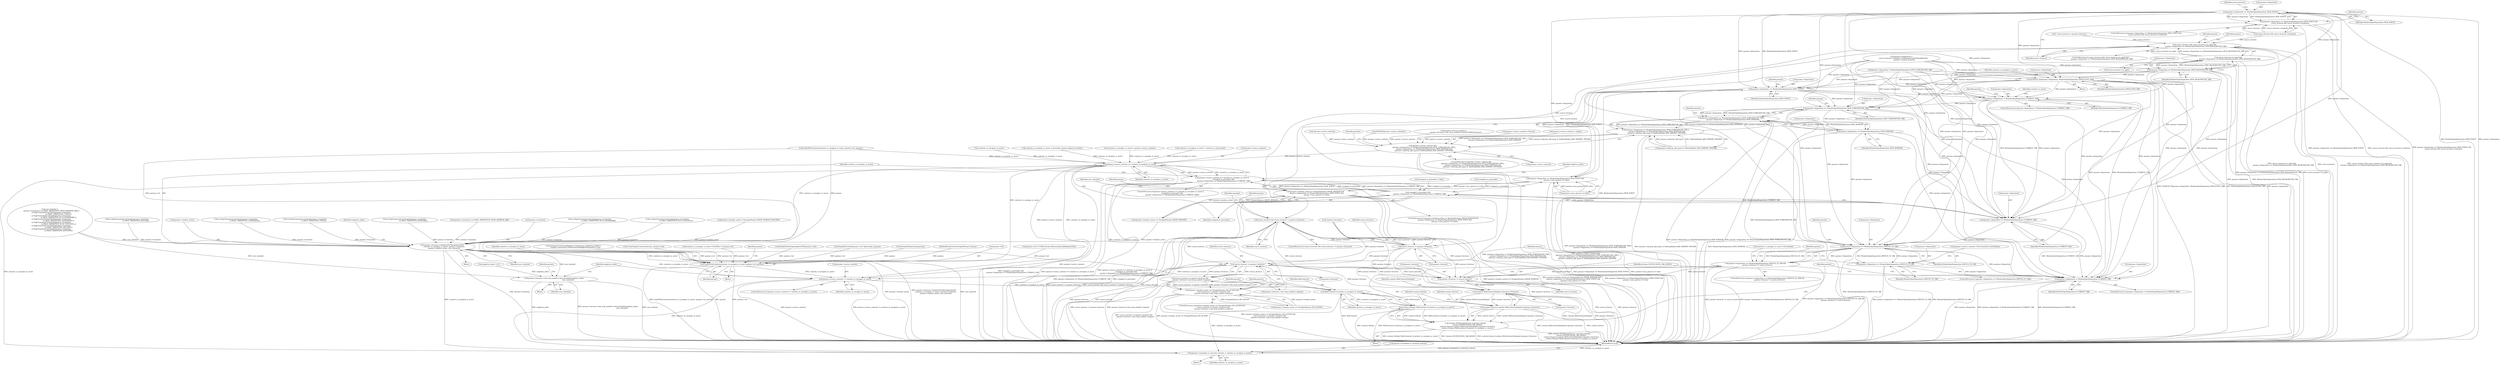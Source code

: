 digraph "1_Chrome_c552cd7b8a0862f6b3c8c6a07f98bda3721101eb_0@del" {
"1000144" [label="(Call,params->disposition == WindowOpenDisposition::NEW_POPUP)"];
"1000143" [label="(Call,params->disposition == WindowOpenDisposition::NEW_POPUP &&\n      source_browser && source_browser->window())"];
"1000166" [label="(Call,params->disposition == WindowOpenDisposition::NEW_BACKGROUND_TAB)"];
"1000164" [label="(Call,source_browser->is_app() &&\n      params->disposition == WindowOpenDisposition::NEW_BACKGROUND_TAB)"];
"1000162" [label="(Call,source_browser && source_browser->is_app() &&\n      params->disposition == WindowOpenDisposition::NEW_BACKGROUND_TAB)"];
"1000238" [label="(Call,source_browser && source_browser != params->browser)"];
"1000319" [label="(Call,source_browser != params->browser)"];
"1000318" [label="(Call,source_browser != params->browser &&\n      params->browser->tab_strip_model()->empty())"];
"1000312" [label="(Call,params->window_action == NavigateParams::NO_ACTION &&\n      source_browser != params->browser &&\n      params->browser->tab_strip_model()->empty())"];
"1000569" [label="(Call,params->browser != source_browser)"];
"1000563" [label="(Call,params->disposition == WindowOpenDisposition::SWITCH_TO_TAB &&\n        params->browser != source_browser)"];
"1000650" [label="(Call,content::WebContentsDelegate>(params->browser))"];
"1000648" [label="(Call,content::Source<content::WebContentsDelegate>(params->browser))"];
"1000646" [label="(Call,content::NotificationService::current()->Notify(\n        chrome::NOTIFICATION_TAB_ADDED,\n        content::Source<content::WebContentsDelegate>(params->browser),\n        content::Details<WebContents>(contents_to_navigate_or_insert)))"];
"1000240" [label="(Call,source_browser != params->browser)"];
"1000201" [label="(Call,DCHECK_EQ(params->disposition, WindowOpenDisposition::SINGLETON_TAB))"];
"1000339" [label="(Call,params->disposition == WindowOpenDisposition::NEW_POPUP)"];
"1000338" [label="(Call,params->disposition == WindowOpenDisposition::NEW_POPUP &&\n      params->user_gesture == false)"];
"1000332" [label="(Call,params->window_action == NavigateParams::SHOW_WINDOW &&\n      params->disposition == WindowOpenDisposition::NEW_POPUP &&\n      params->user_gesture == false)"];
"1000411" [label="(Call,params->disposition != WindowOpenDisposition::CURRENT_TAB)"];
"1000484" [label="(Call,params->disposition == WindowOpenDisposition::NEW_FOREGROUND_TAB)"];
"1000483" [label="(Call,params->disposition == WindowOpenDisposition::NEW_FOREGROUND_TAB ||\n       params->disposition == WindowOpenDisposition::NEW_WINDOW)"];
"1000482" [label="(Call,(params->disposition == WindowOpenDisposition::NEW_FOREGROUND_TAB ||\n       params->disposition == WindowOpenDisposition::NEW_WINDOW) &&\n      (params->tabstrip_add_types & TabStripModel::ADD_INHERIT_OPENER))"];
"1000478" [label="(Call,params->source_contents &&\n      (params->disposition == WindowOpenDisposition::NEW_FOREGROUND_TAB ||\n       params->disposition == WindowOpenDisposition::NEW_WINDOW) &&\n      (params->tabstrip_add_types & TabStripModel::ADD_INHERIT_OPENER))"];
"1000502" [label="(Call,params->source_contents == contents_to_navigate_or_insert)"];
"1000501" [label="(Call,params->source_contents == contents_to_navigate_or_insert ||\n      (swapped_in_prerender &&\n       params->disposition == WindowOpenDisposition::CURRENT_TAB))"];
"1000515" [label="(Call,params->browser->UpdateUIForNavigationInTab(\n        contents_to_navigate_or_insert, params->transition,\n        params->window_action, user_initiated))"];
"1000599" [label="(Call,LoadURLInContents(contents_to_navigate_or_insert, params->url, params))"];
"1000606" [label="(Call,params->source_contents != contents_to_navigate_or_insert)"];
"1000657" [label="(Call,WebContents>(contents_to_navigate_or_insert))"];
"1000655" [label="(Call,content::Details<WebContents>(contents_to_navigate_or_insert))"];
"1000660" [label="(Call,params->navigated_or_inserted_contents = contents_to_navigate_or_insert)"];
"1000612" [label="(Call,params->browser->tab_strip_model()->ActivateTabAt(singleton_index,\n                                                        user_initiated))"];
"1000489" [label="(Call,params->disposition == WindowOpenDisposition::NEW_WINDOW)"];
"1000509" [label="(Call,params->disposition == WindowOpenDisposition::CURRENT_TAB)"];
"1000507" [label="(Call,swapped_in_prerender &&\n       params->disposition == WindowOpenDisposition::CURRENT_TAB)"];
"1000564" [label="(Call,params->disposition == WindowOpenDisposition::SWITCH_TO_TAB)"];
"1000616" [label="(Call,params->disposition == WindowOpenDisposition::SWITCH_TO_TAB)"];
"1000640" [label="(Call,params->disposition != WindowOpenDisposition::CURRENT_TAB)"];
"1000520" [label="(Call,params->window_action)"];
"1000377" [label="(Call,ui::PageTransitionCoreTypeIs(params->transition,\n                                   ui::PAGE_TRANSITION_GENERATED))"];
"1000410" [label="(ControlStructure,if (params->disposition != WindowOpenDisposition::CURRENT_TAB))"];
"1000163" [label="(Identifier,source_browser)"];
"1000365" [label="(Call,ui::PageTransitionCoreTypeIs(params->transition,\n                                   ui::PAGE_TRANSITION_TYPED))"];
"1000200" [label="(Block,)"];
"1000102" [label="(Block,)"];
"1000559" [label="(Identifier,singleton_index)"];
"1000394" [label="(Call,ui::PageTransitionCoreTypeIs(params->transition,\n                                   ui::PAGE_TRANSITION_KEYWORD))"];
"1000150" [label="(Identifier,source_browser)"];
"1000608" [label="(Identifier,params)"];
"1000570" [label="(Call,params->browser)"];
"1000238" [label="(Call,source_browser && source_browser != params->browser)"];
"1000576" [label="(Identifier,params)"];
"1000485" [label="(Call,params->disposition)"];
"1000500" [label="(ControlStructure,if (params->source_contents == contents_to_navigate_or_insert ||\n      (swapped_in_prerender &&\n       params->disposition == WindowOpenDisposition::CURRENT_TAB)))"];
"1000419" [label="(Call,CreateTargetContents(*params, params->url))"];
"1000313" [label="(Call,params->window_action == NavigateParams::NO_ACTION)"];
"1000659" [label="(Identifier,contents_to_navigate_or_insert)"];
"1000104" [label="(Call,* source_browser = params->browser)"];
"1000652" [label="(Call,params->browser)"];
"1000240" [label="(Call,source_browser != params->browser)"];
"1000320" [label="(Identifier,source_browser)"];
"1000359" [label="(Call,params->transition & ui::PAGE_TRANSITION_FROM_ADDRESS_BAR)"];
"1000514" [label="(Block,)"];
"1000593" [label="(Call,contents_to_navigate_or_insert->GetURL() != params->url)"];
"1000483" [label="(Call,params->disposition == WindowOpenDisposition::NEW_FOREGROUND_TAB ||\n       params->disposition == WindowOpenDisposition::NEW_WINDOW)"];
"1000205" [label="(Identifier,WindowOpenDisposition::SINGLETON_TAB)"];
"1000569" [label="(Call,params->browser != source_browser)"];
"1000611" [label="(Block,)"];
"1000482" [label="(Call,(params->disposition == WindowOpenDisposition::NEW_FOREGROUND_TAB ||\n       params->disposition == WindowOpenDisposition::NEW_WINDOW) &&\n      (params->tabstrip_add_types & TabStripModel::ADD_INHERIT_OPENER))"];
"1000615" [label="(ControlStructure,if (params->disposition == WindowOpenDisposition::SWITCH_TO_TAB))"];
"1000641" [label="(Call,params->disposition)"];
"1000202" [label="(Call,params->disposition)"];
"1000607" [label="(Call,params->source_contents)"];
"1000450" [label="(Call,contents_to_navigate_or_insert = prerender_params.replaced_contents)"];
"1000201" [label="(Call,DCHECK_EQ(params->disposition, WindowOpenDisposition::SINGLETON_TAB))"];
"1000149" [label="(Call,source_browser && source_browser->window())"];
"1000418" [label="(Identifier,contents_to_insert)"];
"1000469" [label="(Call,LoadURLInContents(contents_to_navigate_or_insert, params->url, params))"];
"1000664" [label="(Identifier,contents_to_navigate_or_insert)"];
"1000478" [label="(Call,params->source_contents &&\n      (params->disposition == WindowOpenDisposition::NEW_FOREGROUND_TAB ||\n       params->disposition == WindowOpenDisposition::NEW_WINDOW) &&\n      (params->tabstrip_add_types & TabStripModel::ADD_INHERIT_OPENER))"];
"1000502" [label="(Call,params->source_contents == contents_to_navigate_or_insert)"];
"1000340" [label="(Call,params->disposition)"];
"1000187" [label="(Call,params->source_contents =\n        params->browser->tab_strip_model()->GetActiveWebContents())"];
"1000649" [label="(Identifier,content::Source)"];
"1000356" [label="(Call,user_initiated =\n      params->transition & ui::PAGE_TRANSITION_FROM_ADDRESS_BAR ||\n      ui::PageTransitionCoreTypeIs(params->transition,\n                                   ui::PAGE_TRANSITION_TYPED) ||\n      ui::PageTransitionCoreTypeIs(params->transition,\n                                   ui::PAGE_TRANSITION_AUTO_BOOKMARK) ||\n      ui::PageTransitionCoreTypeIs(params->transition,\n                                   ui::PAGE_TRANSITION_GENERATED) ||\n      ui::PageTransitionCoreTypeIs(params->transition,\n                                   ui::PAGE_TRANSITION_AUTO_TOPLEVEL) ||\n      ui::PageTransitionCoreTypeIs(params->transition,\n                                   ui::PAGE_TRANSITION_RELOAD) ||\n      ui::PageTransitionCoreTypeIs(params->transition,\n                                   ui::PAGE_TRANSITION_KEYWORD))"];
"1000605" [label="(ControlStructure,if (params->source_contents != contents_to_navigate_or_insert))"];
"1000573" [label="(Identifier,source_browser)"];
"1000617" [label="(Call,params->disposition)"];
"1000564" [label="(Call,params->disposition == WindowOpenDisposition::SWITCH_TO_TAB)"];
"1000610" [label="(Identifier,contents_to_navigate_or_insert)"];
"1000614" [label="(Identifier,user_initiated)"];
"1000517" [label="(Call,params->transition)"];
"1000624" [label="(Call,params->source_contents->GetController().CanGoBack())"];
"1000464" [label="(Call,HandleNonNavigationAboutURL(params->url))"];
"1000499" [label="(Call,params->source_contents->Focus())"];
"1000331" [label="(ControlStructure,if (params->window_action == NavigateParams::SHOW_WINDOW &&\n      params->disposition == WindowOpenDisposition::NEW_POPUP &&\n      params->user_gesture == false))"];
"1000442" [label="(Call,SwapInPrerender(params->url, &prerender_params))"];
"1000490" [label="(Call,params->disposition)"];
"1000309" [label="(Call,NormalizeDisposition(params))"];
"1000318" [label="(Call,source_browser != params->browser &&\n      params->browser->tab_strip_model()->empty())"];
"1000580" [label="(Call,contents_to_navigate_or_insert->IsCrashed())"];
"1000286" [label="(Call,params->source_contents = nullptr)"];
"1000665" [label="(MethodReturn,void)"];
"1000339" [label="(Call,params->disposition == WindowOpenDisposition::NEW_POPUP)"];
"1000241" [label="(Identifier,source_browser)"];
"1000237" [label="(ControlStructure,if (source_browser && source_browser != params->browser))"];
"1000644" [label="(Identifier,WindowOpenDisposition::CURRENT_TAB)"];
"1000164" [label="(Call,source_browser->is_app() &&\n      params->disposition == WindowOpenDisposition::NEW_BACKGROUND_TAB)"];
"1000170" [label="(Identifier,WindowOpenDisposition::NEW_BACKGROUND_TAB)"];
"1000335" [label="(Identifier,params)"];
"1000179" [label="(Call,!params->source_contents)"];
"1000166" [label="(Call,params->disposition == WindowOpenDisposition::NEW_BACKGROUND_TAB)"];
"1000493" [label="(Identifier,WindowOpenDisposition::NEW_WINDOW)"];
"1000101" [label="(MethodParameterIn,NavigateParams* params)"];
"1000172" [label="(Call,params->disposition = WindowOpenDisposition::NEW_FOREGROUND_TAB)"];
"1000558" [label="(Call,singleton_index >= 0)"];
"1000161" [label="(ControlStructure,if (source_browser && source_browser->is_app() &&\n      params->disposition == WindowOpenDisposition::NEW_BACKGROUND_TAB))"];
"1000565" [label="(Call,params->disposition)"];
"1000434" [label="(Call,contents_to_navigate_or_insert = params->source_contents)"];
"1000239" [label="(Identifier,source_browser)"];
"1000153" [label="(Call,params->disposition =\n        source_browser->window()->GetDispositionForPopupBounds(\n            params->window_bounds))"];
"1000506" [label="(Identifier,contents_to_navigate_or_insert)"];
"1000601" [label="(Call,params->url)"];
"1000645" [label="(Block,)"];
"1000660" [label="(Call,params->navigated_or_inserted_contents = contents_to_navigate_or_insert)"];
"1000148" [label="(Identifier,WindowOpenDisposition::NEW_POPUP)"];
"1000248" [label="(Identifier,manager)"];
"1000647" [label="(Identifier,chrome::NOTIFICATION_TAB_ADDED)"];
"1000136" [label="(Call,params->url = GURL(chrome::kExtensionInvalidRequestURL))"];
"1000504" [label="(Identifier,params)"];
"1000371" [label="(Call,ui::PageTransitionCoreTypeIs(params->transition,\n                                   ui::PAGE_TRANSITION_AUTO_BOOKMARK))"];
"1000411" [label="(Call,params->disposition != WindowOpenDisposition::CURRENT_TAB)"];
"1000523" [label="(Identifier,user_initiated)"];
"1000604" [label="(Identifier,params)"];
"1000513" [label="(Identifier,WindowOpenDisposition::CURRENT_TAB)"];
"1000477" [label="(ControlStructure,if (params->source_contents &&\n      (params->disposition == WindowOpenDisposition::NEW_FOREGROUND_TAB ||\n       params->disposition == WindowOpenDisposition::NEW_WINDOW) &&\n      (params->tabstrip_add_types & TabStripModel::ADD_INHERIT_OPENER)))"];
"1000430" [label="(Call,DCHECK(params->source_contents))"];
"1000144" [label="(Call,params->disposition == WindowOpenDisposition::NEW_POPUP)"];
"1000324" [label="(Call,params->browser->tab_strip_model()->empty())"];
"1000656" [label="(Identifier,content::Details)"];
"1000383" [label="(Call,ui::PageTransitionCoreTypeIs(params->transition,\n                                   ui::PAGE_TRANSITION_AUTO_TOPLEVEL))"];
"1000165" [label="(Call,source_browser->is_app())"];
"1000563" [label="(Call,params->disposition == WindowOpenDisposition::SWITCH_TO_TAB &&\n        params->browser != source_browser)"];
"1000332" [label="(Call,params->window_action == NavigateParams::SHOW_WINDOW &&\n      params->disposition == WindowOpenDisposition::NEW_POPUP &&\n      params->user_gesture == false)"];
"1000620" [label="(Identifier,WindowOpenDisposition::SWITCH_TO_TAB)"];
"1000639" [label="(ControlStructure,if (params->disposition != WindowOpenDisposition::CURRENT_TAB))"];
"1000648" [label="(Call,content::Source<content::WebContentsDelegate>(params->browser))"];
"1000562" [label="(ControlStructure,if (params->disposition == WindowOpenDisposition::SWITCH_TO_TAB &&\n        params->browser != source_browser))"];
"1000642" [label="(Identifier,params)"];
"1000425" [label="(Call,contents_to_navigate_or_insert = contents_to_insert.get())"];
"1000142" [label="(ControlStructure,if (params->disposition == WindowOpenDisposition::NEW_POPUP &&\n      source_browser && source_browser->window()))"];
"1000496" [label="(Identifier,params)"];
"1000501" [label="(Call,params->source_contents == contents_to_navigate_or_insert ||\n      (swapped_in_prerender &&\n       params->disposition == WindowOpenDisposition::CURRENT_TAB))"];
"1000598" [label="(Block,)"];
"1000618" [label="(Identifier,params)"];
"1000346" [label="(Identifier,params)"];
"1000415" [label="(Identifier,WindowOpenDisposition::CURRENT_TAB)"];
"1000491" [label="(Identifier,params)"];
"1000650" [label="(Call,content::WebContentsDelegate>(params->browser))"];
"1000612" [label="(Call,params->browser->tab_strip_model()->ActivateTabAt(singleton_index,\n                                                        user_initiated))"];
"1000344" [label="(Call,params->user_gesture == false)"];
"1000510" [label="(Call,params->disposition)"];
"1000503" [label="(Call,params->source_contents)"];
"1000599" [label="(Call,LoadURLInContents(contents_to_navigate_or_insert, params->url, params))"];
"1000432" [label="(Identifier,params)"];
"1000489" [label="(Call,params->disposition == WindowOpenDisposition::NEW_WINDOW)"];
"1000606" [label="(Call,params->source_contents != contents_to_navigate_or_insert)"];
"1000509" [label="(Call,params->disposition == WindowOpenDisposition::CURRENT_TAB)"];
"1000661" [label="(Call,params->navigated_or_inserted_contents)"];
"1000400" [label="(Call,swapped_in_prerender = false)"];
"1000143" [label="(Call,params->disposition == WindowOpenDisposition::NEW_POPUP &&\n      source_browser && source_browser->window())"];
"1000412" [label="(Call,params->disposition)"];
"1000515" [label="(Call,params->browser->UpdateUIForNavigationInTab(\n        contents_to_navigate_or_insert, params->transition,\n        params->window_action, user_initiated))"];
"1000571" [label="(Identifier,params)"];
"1000312" [label="(Call,params->window_action == NavigateParams::NO_ACTION &&\n      source_browser != params->browser &&\n      params->browser->tab_strip_model()->empty())"];
"1000350" [label="(Call,params->window_action = NavigateParams::SHOW_WINDOW_INACTIVE)"];
"1000616" [label="(Call,params->disposition == WindowOpenDisposition::SWITCH_TO_TAB)"];
"1000174" [label="(Identifier,params)"];
"1000321" [label="(Call,params->browser)"];
"1000657" [label="(Call,WebContents>(contents_to_navigate_or_insert))"];
"1000600" [label="(Identifier,contents_to_navigate_or_insert)"];
"1000640" [label="(Call,params->disposition != WindowOpenDisposition::CURRENT_TAB)"];
"1000145" [label="(Call,params->disposition)"];
"1000222" [label="(Call,!params->browser)"];
"1000613" [label="(Identifier,singleton_index)"];
"1000516" [label="(Identifier,contents_to_navigate_or_insert)"];
"1000357" [label="(Identifier,user_initiated)"];
"1000507" [label="(Call,swapped_in_prerender &&\n       params->disposition == WindowOpenDisposition::CURRENT_TAB)"];
"1000338" [label="(Call,params->disposition == WindowOpenDisposition::NEW_POPUP &&\n      params->user_gesture == false)"];
"1000207" [label="(Identifier,contents_to_navigate_or_insert)"];
"1000527" [label="(Identifier,singleton_index)"];
"1000343" [label="(Identifier,WindowOpenDisposition::NEW_POPUP)"];
"1000459" [label="(Call,!swapped_in_prerender)"];
"1000181" [label="(Identifier,params)"];
"1000389" [label="(Call,ui::PageTransitionCoreTypeIs(params->transition,\n                                   ui::PAGE_TRANSITION_RELOAD))"];
"1000333" [label="(Call,params->window_action == NavigateParams::SHOW_WINDOW)"];
"1000328" [label="(Identifier,params)"];
"1000488" [label="(Identifier,WindowOpenDisposition::NEW_FOREGROUND_TAB)"];
"1000508" [label="(Identifier,swapped_in_prerender)"];
"1000319" [label="(Call,source_browser != params->browser)"];
"1000484" [label="(Call,params->disposition == WindowOpenDisposition::NEW_FOREGROUND_TAB)"];
"1000655" [label="(Call,content::Details<WebContents>(contents_to_navigate_or_insert))"];
"1000352" [label="(Identifier,params)"];
"1000479" [label="(Call,params->source_contents)"];
"1000646" [label="(Call,content::NotificationService::current()->Notify(\n        chrome::NOTIFICATION_TAB_ADDED,\n        content::Source<content::WebContentsDelegate>(params->browser),\n        content::Details<WebContents>(contents_to_navigate_or_insert)))"];
"1000278" [label="(Identifier,params)"];
"1000658" [label="(Identifier,WebContents)"];
"1000167" [label="(Call,params->disposition)"];
"1000128" [label="(Call,extensions::ExtensionRegistry::Get(params->initiating_profile)->\n        enabled_extensions().GetExtensionOrAppByURL(params->url))"];
"1000242" [label="(Call,params->browser)"];
"1000311" [label="(ControlStructure,if (params->window_action == NavigateParams::NO_ACTION &&\n      source_browser != params->browser &&\n      params->browser->tab_strip_model()->empty()))"];
"1000568" [label="(Identifier,WindowOpenDisposition::SWITCH_TO_TAB)"];
"1000651" [label="(Identifier,content::WebContentsDelegate)"];
"1000494" [label="(Call,params->tabstrip_add_types & TabStripModel::ADD_INHERIT_OPENER)"];
"1000162" [label="(Call,source_browser && source_browser->is_app() &&\n      params->disposition == WindowOpenDisposition::NEW_BACKGROUND_TAB)"];
"1000404" [label="(Call,!contents_to_navigate_or_insert)"];
"1000155" [label="(Identifier,params)"];
"1000662" [label="(Identifier,params)"];
"1000144" -> "1000143"  [label="AST: "];
"1000144" -> "1000148"  [label="CFG: "];
"1000145" -> "1000144"  [label="AST: "];
"1000148" -> "1000144"  [label="AST: "];
"1000150" -> "1000144"  [label="CFG: "];
"1000143" -> "1000144"  [label="CFG: "];
"1000144" -> "1000665"  [label="DDG: WindowOpenDisposition::NEW_POPUP"];
"1000144" -> "1000665"  [label="DDG: params->disposition"];
"1000144" -> "1000143"  [label="DDG: params->disposition"];
"1000144" -> "1000143"  [label="DDG: WindowOpenDisposition::NEW_POPUP"];
"1000144" -> "1000166"  [label="DDG: params->disposition"];
"1000144" -> "1000201"  [label="DDG: params->disposition"];
"1000144" -> "1000339"  [label="DDG: params->disposition"];
"1000144" -> "1000339"  [label="DDG: WindowOpenDisposition::NEW_POPUP"];
"1000144" -> "1000411"  [label="DDG: params->disposition"];
"1000144" -> "1000484"  [label="DDG: params->disposition"];
"1000144" -> "1000509"  [label="DDG: params->disposition"];
"1000144" -> "1000564"  [label="DDG: params->disposition"];
"1000144" -> "1000640"  [label="DDG: params->disposition"];
"1000143" -> "1000142"  [label="AST: "];
"1000143" -> "1000149"  [label="CFG: "];
"1000149" -> "1000143"  [label="AST: "];
"1000155" -> "1000143"  [label="CFG: "];
"1000163" -> "1000143"  [label="CFG: "];
"1000143" -> "1000665"  [label="DDG: params->disposition == WindowOpenDisposition::NEW_POPUP"];
"1000143" -> "1000665"  [label="DDG: source_browser && source_browser->window()"];
"1000143" -> "1000665"  [label="DDG: params->disposition == WindowOpenDisposition::NEW_POPUP &&\n      source_browser && source_browser->window()"];
"1000149" -> "1000143"  [label="DDG: source_browser"];
"1000149" -> "1000143"  [label="DDG: source_browser->window()"];
"1000166" -> "1000164"  [label="AST: "];
"1000166" -> "1000170"  [label="CFG: "];
"1000167" -> "1000166"  [label="AST: "];
"1000170" -> "1000166"  [label="AST: "];
"1000164" -> "1000166"  [label="CFG: "];
"1000166" -> "1000665"  [label="DDG: params->disposition"];
"1000166" -> "1000665"  [label="DDG: WindowOpenDisposition::NEW_BACKGROUND_TAB"];
"1000166" -> "1000164"  [label="DDG: params->disposition"];
"1000166" -> "1000164"  [label="DDG: WindowOpenDisposition::NEW_BACKGROUND_TAB"];
"1000153" -> "1000166"  [label="DDG: params->disposition"];
"1000166" -> "1000201"  [label="DDG: params->disposition"];
"1000166" -> "1000339"  [label="DDG: params->disposition"];
"1000166" -> "1000411"  [label="DDG: params->disposition"];
"1000166" -> "1000484"  [label="DDG: params->disposition"];
"1000166" -> "1000509"  [label="DDG: params->disposition"];
"1000166" -> "1000564"  [label="DDG: params->disposition"];
"1000166" -> "1000640"  [label="DDG: params->disposition"];
"1000164" -> "1000162"  [label="AST: "];
"1000164" -> "1000165"  [label="CFG: "];
"1000165" -> "1000164"  [label="AST: "];
"1000162" -> "1000164"  [label="CFG: "];
"1000164" -> "1000665"  [label="DDG: params->disposition == WindowOpenDisposition::NEW_BACKGROUND_TAB"];
"1000164" -> "1000665"  [label="DDG: source_browser->is_app()"];
"1000164" -> "1000162"  [label="DDG: source_browser->is_app()"];
"1000164" -> "1000162"  [label="DDG: params->disposition == WindowOpenDisposition::NEW_BACKGROUND_TAB"];
"1000162" -> "1000161"  [label="AST: "];
"1000162" -> "1000163"  [label="CFG: "];
"1000163" -> "1000162"  [label="AST: "];
"1000174" -> "1000162"  [label="CFG: "];
"1000181" -> "1000162"  [label="CFG: "];
"1000162" -> "1000665"  [label="DDG: source_browser->is_app() &&\n      params->disposition == WindowOpenDisposition::NEW_BACKGROUND_TAB"];
"1000162" -> "1000665"  [label="DDG: source_browser"];
"1000162" -> "1000665"  [label="DDG: source_browser && source_browser->is_app() &&\n      params->disposition == WindowOpenDisposition::NEW_BACKGROUND_TAB"];
"1000104" -> "1000162"  [label="DDG: source_browser"];
"1000149" -> "1000162"  [label="DDG: source_browser"];
"1000162" -> "1000238"  [label="DDG: source_browser"];
"1000162" -> "1000240"  [label="DDG: source_browser"];
"1000238" -> "1000237"  [label="AST: "];
"1000238" -> "1000239"  [label="CFG: "];
"1000238" -> "1000240"  [label="CFG: "];
"1000239" -> "1000238"  [label="AST: "];
"1000240" -> "1000238"  [label="AST: "];
"1000248" -> "1000238"  [label="CFG: "];
"1000278" -> "1000238"  [label="CFG: "];
"1000238" -> "1000665"  [label="DDG: source_browser"];
"1000238" -> "1000665"  [label="DDG: source_browser != params->browser"];
"1000238" -> "1000665"  [label="DDG: source_browser && source_browser != params->browser"];
"1000240" -> "1000238"  [label="DDG: source_browser"];
"1000240" -> "1000238"  [label="DDG: params->browser"];
"1000238" -> "1000319"  [label="DDG: source_browser"];
"1000238" -> "1000569"  [label="DDG: source_browser"];
"1000319" -> "1000318"  [label="AST: "];
"1000319" -> "1000321"  [label="CFG: "];
"1000320" -> "1000319"  [label="AST: "];
"1000321" -> "1000319"  [label="AST: "];
"1000324" -> "1000319"  [label="CFG: "];
"1000318" -> "1000319"  [label="CFG: "];
"1000319" -> "1000665"  [label="DDG: params->browser"];
"1000319" -> "1000665"  [label="DDG: source_browser"];
"1000319" -> "1000318"  [label="DDG: source_browser"];
"1000319" -> "1000318"  [label="DDG: params->browser"];
"1000222" -> "1000319"  [label="DDG: params->browser"];
"1000240" -> "1000319"  [label="DDG: params->browser"];
"1000319" -> "1000569"  [label="DDG: params->browser"];
"1000319" -> "1000569"  [label="DDG: source_browser"];
"1000319" -> "1000650"  [label="DDG: params->browser"];
"1000318" -> "1000312"  [label="AST: "];
"1000318" -> "1000324"  [label="CFG: "];
"1000324" -> "1000318"  [label="AST: "];
"1000312" -> "1000318"  [label="CFG: "];
"1000318" -> "1000665"  [label="DDG: source_browser != params->browser"];
"1000318" -> "1000665"  [label="DDG: params->browser->tab_strip_model()->empty()"];
"1000318" -> "1000312"  [label="DDG: source_browser != params->browser"];
"1000318" -> "1000312"  [label="DDG: params->browser->tab_strip_model()->empty()"];
"1000312" -> "1000311"  [label="AST: "];
"1000312" -> "1000313"  [label="CFG: "];
"1000313" -> "1000312"  [label="AST: "];
"1000328" -> "1000312"  [label="CFG: "];
"1000335" -> "1000312"  [label="CFG: "];
"1000312" -> "1000665"  [label="DDG: params->window_action == NavigateParams::NO_ACTION &&\n      source_browser != params->browser &&\n      params->browser->tab_strip_model()->empty()"];
"1000312" -> "1000665"  [label="DDG: source_browser != params->browser &&\n      params->browser->tab_strip_model()->empty()"];
"1000312" -> "1000665"  [label="DDG: params->window_action == NavigateParams::NO_ACTION"];
"1000313" -> "1000312"  [label="DDG: params->window_action"];
"1000313" -> "1000312"  [label="DDG: NavigateParams::NO_ACTION"];
"1000569" -> "1000563"  [label="AST: "];
"1000569" -> "1000573"  [label="CFG: "];
"1000570" -> "1000569"  [label="AST: "];
"1000573" -> "1000569"  [label="AST: "];
"1000563" -> "1000569"  [label="CFG: "];
"1000569" -> "1000665"  [label="DDG: params->browser"];
"1000569" -> "1000665"  [label="DDG: source_browser"];
"1000569" -> "1000563"  [label="DDG: params->browser"];
"1000569" -> "1000563"  [label="DDG: source_browser"];
"1000222" -> "1000569"  [label="DDG: params->browser"];
"1000240" -> "1000569"  [label="DDG: params->browser"];
"1000569" -> "1000650"  [label="DDG: params->browser"];
"1000563" -> "1000562"  [label="AST: "];
"1000563" -> "1000564"  [label="CFG: "];
"1000564" -> "1000563"  [label="AST: "];
"1000576" -> "1000563"  [label="CFG: "];
"1000580" -> "1000563"  [label="CFG: "];
"1000563" -> "1000665"  [label="DDG: params->disposition == WindowOpenDisposition::SWITCH_TO_TAB &&\n        params->browser != source_browser"];
"1000563" -> "1000665"  [label="DDG: params->browser != source_browser"];
"1000563" -> "1000665"  [label="DDG: params->disposition == WindowOpenDisposition::SWITCH_TO_TAB"];
"1000564" -> "1000563"  [label="DDG: params->disposition"];
"1000564" -> "1000563"  [label="DDG: WindowOpenDisposition::SWITCH_TO_TAB"];
"1000650" -> "1000648"  [label="AST: "];
"1000650" -> "1000652"  [label="CFG: "];
"1000651" -> "1000650"  [label="AST: "];
"1000652" -> "1000650"  [label="AST: "];
"1000648" -> "1000650"  [label="CFG: "];
"1000650" -> "1000665"  [label="DDG: content::WebContentsDelegate"];
"1000650" -> "1000665"  [label="DDG: params->browser"];
"1000650" -> "1000648"  [label="DDG: content::WebContentsDelegate"];
"1000650" -> "1000648"  [label="DDG: params->browser"];
"1000222" -> "1000650"  [label="DDG: params->browser"];
"1000240" -> "1000650"  [label="DDG: params->browser"];
"1000648" -> "1000646"  [label="AST: "];
"1000649" -> "1000648"  [label="AST: "];
"1000656" -> "1000648"  [label="CFG: "];
"1000648" -> "1000665"  [label="DDG: content::WebContentsDelegate>(params->browser)"];
"1000648" -> "1000665"  [label="DDG: content::Source"];
"1000648" -> "1000646"  [label="DDG: content::Source"];
"1000648" -> "1000646"  [label="DDG: content::WebContentsDelegate>(params->browser)"];
"1000646" -> "1000645"  [label="AST: "];
"1000646" -> "1000655"  [label="CFG: "];
"1000647" -> "1000646"  [label="AST: "];
"1000655" -> "1000646"  [label="AST: "];
"1000662" -> "1000646"  [label="CFG: "];
"1000646" -> "1000665"  [label="DDG: content::NotificationService::current()->Notify(\n        chrome::NOTIFICATION_TAB_ADDED,\n        content::Source<content::WebContentsDelegate>(params->browser),\n        content::Details<WebContents>(contents_to_navigate_or_insert))"];
"1000646" -> "1000665"  [label="DDG: content::Details<WebContents>(contents_to_navigate_or_insert)"];
"1000646" -> "1000665"  [label="DDG: chrome::NOTIFICATION_TAB_ADDED"];
"1000646" -> "1000665"  [label="DDG: content::Source<content::WebContentsDelegate>(params->browser)"];
"1000655" -> "1000646"  [label="DDG: content::Details"];
"1000655" -> "1000646"  [label="DDG: WebContents>(contents_to_navigate_or_insert)"];
"1000240" -> "1000242"  [label="CFG: "];
"1000241" -> "1000240"  [label="AST: "];
"1000242" -> "1000240"  [label="AST: "];
"1000240" -> "1000665"  [label="DDG: params->browser"];
"1000222" -> "1000240"  [label="DDG: params->browser"];
"1000201" -> "1000200"  [label="AST: "];
"1000201" -> "1000205"  [label="CFG: "];
"1000202" -> "1000201"  [label="AST: "];
"1000205" -> "1000201"  [label="AST: "];
"1000207" -> "1000201"  [label="CFG: "];
"1000201" -> "1000665"  [label="DDG: DCHECK_EQ(params->disposition, WindowOpenDisposition::SINGLETON_TAB)"];
"1000201" -> "1000665"  [label="DDG: WindowOpenDisposition::SINGLETON_TAB"];
"1000201" -> "1000665"  [label="DDG: params->disposition"];
"1000153" -> "1000201"  [label="DDG: params->disposition"];
"1000172" -> "1000201"  [label="DDG: params->disposition"];
"1000201" -> "1000339"  [label="DDG: params->disposition"];
"1000201" -> "1000411"  [label="DDG: params->disposition"];
"1000201" -> "1000484"  [label="DDG: params->disposition"];
"1000201" -> "1000509"  [label="DDG: params->disposition"];
"1000201" -> "1000564"  [label="DDG: params->disposition"];
"1000201" -> "1000640"  [label="DDG: params->disposition"];
"1000339" -> "1000338"  [label="AST: "];
"1000339" -> "1000343"  [label="CFG: "];
"1000340" -> "1000339"  [label="AST: "];
"1000343" -> "1000339"  [label="AST: "];
"1000346" -> "1000339"  [label="CFG: "];
"1000338" -> "1000339"  [label="CFG: "];
"1000339" -> "1000665"  [label="DDG: WindowOpenDisposition::NEW_POPUP"];
"1000339" -> "1000338"  [label="DDG: params->disposition"];
"1000339" -> "1000338"  [label="DDG: WindowOpenDisposition::NEW_POPUP"];
"1000153" -> "1000339"  [label="DDG: params->disposition"];
"1000172" -> "1000339"  [label="DDG: params->disposition"];
"1000339" -> "1000411"  [label="DDG: params->disposition"];
"1000339" -> "1000484"  [label="DDG: params->disposition"];
"1000339" -> "1000509"  [label="DDG: params->disposition"];
"1000339" -> "1000564"  [label="DDG: params->disposition"];
"1000339" -> "1000640"  [label="DDG: params->disposition"];
"1000338" -> "1000332"  [label="AST: "];
"1000338" -> "1000344"  [label="CFG: "];
"1000344" -> "1000338"  [label="AST: "];
"1000332" -> "1000338"  [label="CFG: "];
"1000338" -> "1000665"  [label="DDG: params->disposition == WindowOpenDisposition::NEW_POPUP"];
"1000338" -> "1000665"  [label="DDG: params->user_gesture == false"];
"1000338" -> "1000332"  [label="DDG: params->disposition == WindowOpenDisposition::NEW_POPUP"];
"1000338" -> "1000332"  [label="DDG: params->user_gesture == false"];
"1000344" -> "1000338"  [label="DDG: params->user_gesture"];
"1000344" -> "1000338"  [label="DDG: false"];
"1000332" -> "1000331"  [label="AST: "];
"1000332" -> "1000333"  [label="CFG: "];
"1000333" -> "1000332"  [label="AST: "];
"1000352" -> "1000332"  [label="CFG: "];
"1000357" -> "1000332"  [label="CFG: "];
"1000332" -> "1000665"  [label="DDG: params->window_action == NavigateParams::SHOW_WINDOW"];
"1000332" -> "1000665"  [label="DDG: params->window_action == NavigateParams::SHOW_WINDOW &&\n      params->disposition == WindowOpenDisposition::NEW_POPUP &&\n      params->user_gesture == false"];
"1000332" -> "1000665"  [label="DDG: params->disposition == WindowOpenDisposition::NEW_POPUP &&\n      params->user_gesture == false"];
"1000333" -> "1000332"  [label="DDG: params->window_action"];
"1000333" -> "1000332"  [label="DDG: NavigateParams::SHOW_WINDOW"];
"1000411" -> "1000410"  [label="AST: "];
"1000411" -> "1000415"  [label="CFG: "];
"1000412" -> "1000411"  [label="AST: "];
"1000415" -> "1000411"  [label="AST: "];
"1000418" -> "1000411"  [label="CFG: "];
"1000432" -> "1000411"  [label="CFG: "];
"1000153" -> "1000411"  [label="DDG: params->disposition"];
"1000172" -> "1000411"  [label="DDG: params->disposition"];
"1000411" -> "1000484"  [label="DDG: params->disposition"];
"1000411" -> "1000509"  [label="DDG: params->disposition"];
"1000411" -> "1000509"  [label="DDG: WindowOpenDisposition::CURRENT_TAB"];
"1000411" -> "1000564"  [label="DDG: params->disposition"];
"1000411" -> "1000640"  [label="DDG: params->disposition"];
"1000411" -> "1000640"  [label="DDG: WindowOpenDisposition::CURRENT_TAB"];
"1000484" -> "1000483"  [label="AST: "];
"1000484" -> "1000488"  [label="CFG: "];
"1000485" -> "1000484"  [label="AST: "];
"1000488" -> "1000484"  [label="AST: "];
"1000491" -> "1000484"  [label="CFG: "];
"1000483" -> "1000484"  [label="CFG: "];
"1000484" -> "1000665"  [label="DDG: WindowOpenDisposition::NEW_FOREGROUND_TAB"];
"1000484" -> "1000483"  [label="DDG: params->disposition"];
"1000484" -> "1000483"  [label="DDG: WindowOpenDisposition::NEW_FOREGROUND_TAB"];
"1000153" -> "1000484"  [label="DDG: params->disposition"];
"1000172" -> "1000484"  [label="DDG: params->disposition"];
"1000484" -> "1000489"  [label="DDG: params->disposition"];
"1000484" -> "1000509"  [label="DDG: params->disposition"];
"1000484" -> "1000564"  [label="DDG: params->disposition"];
"1000484" -> "1000640"  [label="DDG: params->disposition"];
"1000483" -> "1000482"  [label="AST: "];
"1000483" -> "1000489"  [label="CFG: "];
"1000489" -> "1000483"  [label="AST: "];
"1000496" -> "1000483"  [label="CFG: "];
"1000482" -> "1000483"  [label="CFG: "];
"1000483" -> "1000665"  [label="DDG: params->disposition == WindowOpenDisposition::NEW_WINDOW"];
"1000483" -> "1000665"  [label="DDG: params->disposition == WindowOpenDisposition::NEW_FOREGROUND_TAB"];
"1000483" -> "1000482"  [label="DDG: params->disposition == WindowOpenDisposition::NEW_FOREGROUND_TAB"];
"1000483" -> "1000482"  [label="DDG: params->disposition == WindowOpenDisposition::NEW_WINDOW"];
"1000489" -> "1000483"  [label="DDG: params->disposition"];
"1000489" -> "1000483"  [label="DDG: WindowOpenDisposition::NEW_WINDOW"];
"1000482" -> "1000478"  [label="AST: "];
"1000482" -> "1000494"  [label="CFG: "];
"1000494" -> "1000482"  [label="AST: "];
"1000478" -> "1000482"  [label="CFG: "];
"1000482" -> "1000665"  [label="DDG: params->tabstrip_add_types & TabStripModel::ADD_INHERIT_OPENER"];
"1000482" -> "1000665"  [label="DDG: params->disposition == WindowOpenDisposition::NEW_FOREGROUND_TAB ||\n       params->disposition == WindowOpenDisposition::NEW_WINDOW"];
"1000482" -> "1000478"  [label="DDG: params->disposition == WindowOpenDisposition::NEW_FOREGROUND_TAB ||\n       params->disposition == WindowOpenDisposition::NEW_WINDOW"];
"1000482" -> "1000478"  [label="DDG: params->tabstrip_add_types & TabStripModel::ADD_INHERIT_OPENER"];
"1000494" -> "1000482"  [label="DDG: params->tabstrip_add_types"];
"1000494" -> "1000482"  [label="DDG: TabStripModel::ADD_INHERIT_OPENER"];
"1000478" -> "1000477"  [label="AST: "];
"1000478" -> "1000479"  [label="CFG: "];
"1000479" -> "1000478"  [label="AST: "];
"1000499" -> "1000478"  [label="CFG: "];
"1000504" -> "1000478"  [label="CFG: "];
"1000478" -> "1000665"  [label="DDG: params->source_contents &&\n      (params->disposition == WindowOpenDisposition::NEW_FOREGROUND_TAB ||\n       params->disposition == WindowOpenDisposition::NEW_WINDOW) &&\n      (params->tabstrip_add_types & TabStripModel::ADD_INHERIT_OPENER)"];
"1000478" -> "1000665"  [label="DDG: (params->disposition == WindowOpenDisposition::NEW_FOREGROUND_TAB ||\n       params->disposition == WindowOpenDisposition::NEW_WINDOW) &&\n      (params->tabstrip_add_types & TabStripModel::ADD_INHERIT_OPENER)"];
"1000187" -> "1000478"  [label="DDG: params->source_contents"];
"1000286" -> "1000478"  [label="DDG: params->source_contents"];
"1000179" -> "1000478"  [label="DDG: params->source_contents"];
"1000430" -> "1000478"  [label="DDG: params->source_contents"];
"1000478" -> "1000502"  [label="DDG: params->source_contents"];
"1000502" -> "1000501"  [label="AST: "];
"1000502" -> "1000506"  [label="CFG: "];
"1000503" -> "1000502"  [label="AST: "];
"1000506" -> "1000502"  [label="AST: "];
"1000508" -> "1000502"  [label="CFG: "];
"1000501" -> "1000502"  [label="CFG: "];
"1000502" -> "1000665"  [label="DDG: params->source_contents"];
"1000502" -> "1000501"  [label="DDG: params->source_contents"];
"1000502" -> "1000501"  [label="DDG: contents_to_navigate_or_insert"];
"1000404" -> "1000502"  [label="DDG: contents_to_navigate_or_insert"];
"1000425" -> "1000502"  [label="DDG: contents_to_navigate_or_insert"];
"1000434" -> "1000502"  [label="DDG: contents_to_navigate_or_insert"];
"1000450" -> "1000502"  [label="DDG: contents_to_navigate_or_insert"];
"1000469" -> "1000502"  [label="DDG: contents_to_navigate_or_insert"];
"1000502" -> "1000515"  [label="DDG: contents_to_navigate_or_insert"];
"1000502" -> "1000599"  [label="DDG: contents_to_navigate_or_insert"];
"1000502" -> "1000606"  [label="DDG: params->source_contents"];
"1000502" -> "1000606"  [label="DDG: contents_to_navigate_or_insert"];
"1000502" -> "1000657"  [label="DDG: contents_to_navigate_or_insert"];
"1000502" -> "1000660"  [label="DDG: contents_to_navigate_or_insert"];
"1000501" -> "1000500"  [label="AST: "];
"1000501" -> "1000507"  [label="CFG: "];
"1000507" -> "1000501"  [label="AST: "];
"1000516" -> "1000501"  [label="CFG: "];
"1000527" -> "1000501"  [label="CFG: "];
"1000501" -> "1000665"  [label="DDG: swapped_in_prerender &&\n       params->disposition == WindowOpenDisposition::CURRENT_TAB"];
"1000501" -> "1000665"  [label="DDG: params->source_contents == contents_to_navigate_or_insert"];
"1000501" -> "1000665"  [label="DDG: params->source_contents == contents_to_navigate_or_insert ||\n      (swapped_in_prerender &&\n       params->disposition == WindowOpenDisposition::CURRENT_TAB)"];
"1000507" -> "1000501"  [label="DDG: swapped_in_prerender"];
"1000507" -> "1000501"  [label="DDG: params->disposition == WindowOpenDisposition::CURRENT_TAB"];
"1000515" -> "1000514"  [label="AST: "];
"1000515" -> "1000523"  [label="CFG: "];
"1000516" -> "1000515"  [label="AST: "];
"1000517" -> "1000515"  [label="AST: "];
"1000520" -> "1000515"  [label="AST: "];
"1000523" -> "1000515"  [label="AST: "];
"1000559" -> "1000515"  [label="CFG: "];
"1000515" -> "1000665"  [label="DDG: params->window_action"];
"1000515" -> "1000665"  [label="DDG: params->browser->UpdateUIForNavigationInTab(\n        contents_to_navigate_or_insert, params->transition,\n        params->window_action, user_initiated)"];
"1000515" -> "1000665"  [label="DDG: user_initiated"];
"1000515" -> "1000665"  [label="DDG: params->transition"];
"1000383" -> "1000515"  [label="DDG: params->transition"];
"1000365" -> "1000515"  [label="DDG: params->transition"];
"1000389" -> "1000515"  [label="DDG: params->transition"];
"1000371" -> "1000515"  [label="DDG: params->transition"];
"1000394" -> "1000515"  [label="DDG: params->transition"];
"1000359" -> "1000515"  [label="DDG: params->transition"];
"1000377" -> "1000515"  [label="DDG: params->transition"];
"1000333" -> "1000515"  [label="DDG: params->window_action"];
"1000350" -> "1000515"  [label="DDG: params->window_action"];
"1000356" -> "1000515"  [label="DDG: user_initiated"];
"1000515" -> "1000599"  [label="DDG: contents_to_navigate_or_insert"];
"1000515" -> "1000606"  [label="DDG: contents_to_navigate_or_insert"];
"1000515" -> "1000612"  [label="DDG: user_initiated"];
"1000515" -> "1000657"  [label="DDG: contents_to_navigate_or_insert"];
"1000515" -> "1000660"  [label="DDG: contents_to_navigate_or_insert"];
"1000599" -> "1000598"  [label="AST: "];
"1000599" -> "1000604"  [label="CFG: "];
"1000600" -> "1000599"  [label="AST: "];
"1000601" -> "1000599"  [label="AST: "];
"1000604" -> "1000599"  [label="AST: "];
"1000608" -> "1000599"  [label="CFG: "];
"1000599" -> "1000665"  [label="DDG: LoadURLInContents(contents_to_navigate_or_insert, params->url, params)"];
"1000599" -> "1000665"  [label="DDG: params"];
"1000599" -> "1000665"  [label="DDG: params->url"];
"1000128" -> "1000599"  [label="DDG: params->url"];
"1000419" -> "1000599"  [label="DDG: params->url"];
"1000469" -> "1000599"  [label="DDG: params->url"];
"1000469" -> "1000599"  [label="DDG: params"];
"1000136" -> "1000599"  [label="DDG: params->url"];
"1000442" -> "1000599"  [label="DDG: params->url"];
"1000593" -> "1000599"  [label="DDG: params->url"];
"1000464" -> "1000599"  [label="DDG: params->url"];
"1000309" -> "1000599"  [label="DDG: params"];
"1000101" -> "1000599"  [label="DDG: params"];
"1000599" -> "1000606"  [label="DDG: contents_to_navigate_or_insert"];
"1000606" -> "1000605"  [label="AST: "];
"1000606" -> "1000610"  [label="CFG: "];
"1000607" -> "1000606"  [label="AST: "];
"1000610" -> "1000606"  [label="AST: "];
"1000613" -> "1000606"  [label="CFG: "];
"1000642" -> "1000606"  [label="CFG: "];
"1000606" -> "1000665"  [label="DDG: params->source_contents"];
"1000606" -> "1000665"  [label="DDG: params->source_contents != contents_to_navigate_or_insert"];
"1000606" -> "1000657"  [label="DDG: contents_to_navigate_or_insert"];
"1000606" -> "1000660"  [label="DDG: contents_to_navigate_or_insert"];
"1000657" -> "1000655"  [label="AST: "];
"1000657" -> "1000659"  [label="CFG: "];
"1000658" -> "1000657"  [label="AST: "];
"1000659" -> "1000657"  [label="AST: "];
"1000655" -> "1000657"  [label="CFG: "];
"1000657" -> "1000665"  [label="DDG: WebContents"];
"1000657" -> "1000655"  [label="DDG: WebContents"];
"1000657" -> "1000655"  [label="DDG: contents_to_navigate_or_insert"];
"1000657" -> "1000660"  [label="DDG: contents_to_navigate_or_insert"];
"1000656" -> "1000655"  [label="AST: "];
"1000655" -> "1000665"  [label="DDG: content::Details"];
"1000655" -> "1000665"  [label="DDG: WebContents>(contents_to_navigate_or_insert)"];
"1000660" -> "1000102"  [label="AST: "];
"1000660" -> "1000664"  [label="CFG: "];
"1000661" -> "1000660"  [label="AST: "];
"1000664" -> "1000660"  [label="AST: "];
"1000665" -> "1000660"  [label="CFG: "];
"1000660" -> "1000665"  [label="DDG: contents_to_navigate_or_insert"];
"1000660" -> "1000665"  [label="DDG: params->navigated_or_inserted_contents"];
"1000612" -> "1000611"  [label="AST: "];
"1000612" -> "1000614"  [label="CFG: "];
"1000613" -> "1000612"  [label="AST: "];
"1000614" -> "1000612"  [label="AST: "];
"1000618" -> "1000612"  [label="CFG: "];
"1000612" -> "1000665"  [label="DDG: user_initiated"];
"1000612" -> "1000665"  [label="DDG: singleton_index"];
"1000612" -> "1000665"  [label="DDG: params->browser->tab_strip_model()->ActivateTabAt(singleton_index,\n                                                        user_initiated)"];
"1000558" -> "1000612"  [label="DDG: singleton_index"];
"1000356" -> "1000612"  [label="DDG: user_initiated"];
"1000489" -> "1000493"  [label="CFG: "];
"1000490" -> "1000489"  [label="AST: "];
"1000493" -> "1000489"  [label="AST: "];
"1000489" -> "1000665"  [label="DDG: WindowOpenDisposition::NEW_WINDOW"];
"1000489" -> "1000509"  [label="DDG: params->disposition"];
"1000489" -> "1000564"  [label="DDG: params->disposition"];
"1000489" -> "1000640"  [label="DDG: params->disposition"];
"1000509" -> "1000507"  [label="AST: "];
"1000509" -> "1000513"  [label="CFG: "];
"1000510" -> "1000509"  [label="AST: "];
"1000513" -> "1000509"  [label="AST: "];
"1000507" -> "1000509"  [label="CFG: "];
"1000509" -> "1000507"  [label="DDG: params->disposition"];
"1000509" -> "1000507"  [label="DDG: WindowOpenDisposition::CURRENT_TAB"];
"1000153" -> "1000509"  [label="DDG: params->disposition"];
"1000172" -> "1000509"  [label="DDG: params->disposition"];
"1000509" -> "1000564"  [label="DDG: params->disposition"];
"1000509" -> "1000640"  [label="DDG: params->disposition"];
"1000509" -> "1000640"  [label="DDG: WindowOpenDisposition::CURRENT_TAB"];
"1000507" -> "1000508"  [label="CFG: "];
"1000508" -> "1000507"  [label="AST: "];
"1000507" -> "1000665"  [label="DDG: params->disposition == WindowOpenDisposition::CURRENT_TAB"];
"1000507" -> "1000665"  [label="DDG: swapped_in_prerender"];
"1000459" -> "1000507"  [label="DDG: swapped_in_prerender"];
"1000400" -> "1000507"  [label="DDG: swapped_in_prerender"];
"1000564" -> "1000568"  [label="CFG: "];
"1000565" -> "1000564"  [label="AST: "];
"1000568" -> "1000564"  [label="AST: "];
"1000571" -> "1000564"  [label="CFG: "];
"1000564" -> "1000665"  [label="DDG: WindowOpenDisposition::SWITCH_TO_TAB"];
"1000153" -> "1000564"  [label="DDG: params->disposition"];
"1000172" -> "1000564"  [label="DDG: params->disposition"];
"1000564" -> "1000616"  [label="DDG: params->disposition"];
"1000564" -> "1000616"  [label="DDG: WindowOpenDisposition::SWITCH_TO_TAB"];
"1000564" -> "1000640"  [label="DDG: params->disposition"];
"1000616" -> "1000615"  [label="AST: "];
"1000616" -> "1000620"  [label="CFG: "];
"1000617" -> "1000616"  [label="AST: "];
"1000620" -> "1000616"  [label="AST: "];
"1000624" -> "1000616"  [label="CFG: "];
"1000642" -> "1000616"  [label="CFG: "];
"1000616" -> "1000665"  [label="DDG: params->disposition == WindowOpenDisposition::SWITCH_TO_TAB"];
"1000616" -> "1000665"  [label="DDG: WindowOpenDisposition::SWITCH_TO_TAB"];
"1000616" -> "1000640"  [label="DDG: params->disposition"];
"1000640" -> "1000639"  [label="AST: "];
"1000640" -> "1000644"  [label="CFG: "];
"1000641" -> "1000640"  [label="AST: "];
"1000644" -> "1000640"  [label="AST: "];
"1000647" -> "1000640"  [label="CFG: "];
"1000662" -> "1000640"  [label="CFG: "];
"1000640" -> "1000665"  [label="DDG: params->disposition"];
"1000640" -> "1000665"  [label="DDG: params->disposition != WindowOpenDisposition::CURRENT_TAB"];
"1000640" -> "1000665"  [label="DDG: WindowOpenDisposition::CURRENT_TAB"];
"1000153" -> "1000640"  [label="DDG: params->disposition"];
"1000172" -> "1000640"  [label="DDG: params->disposition"];
}
